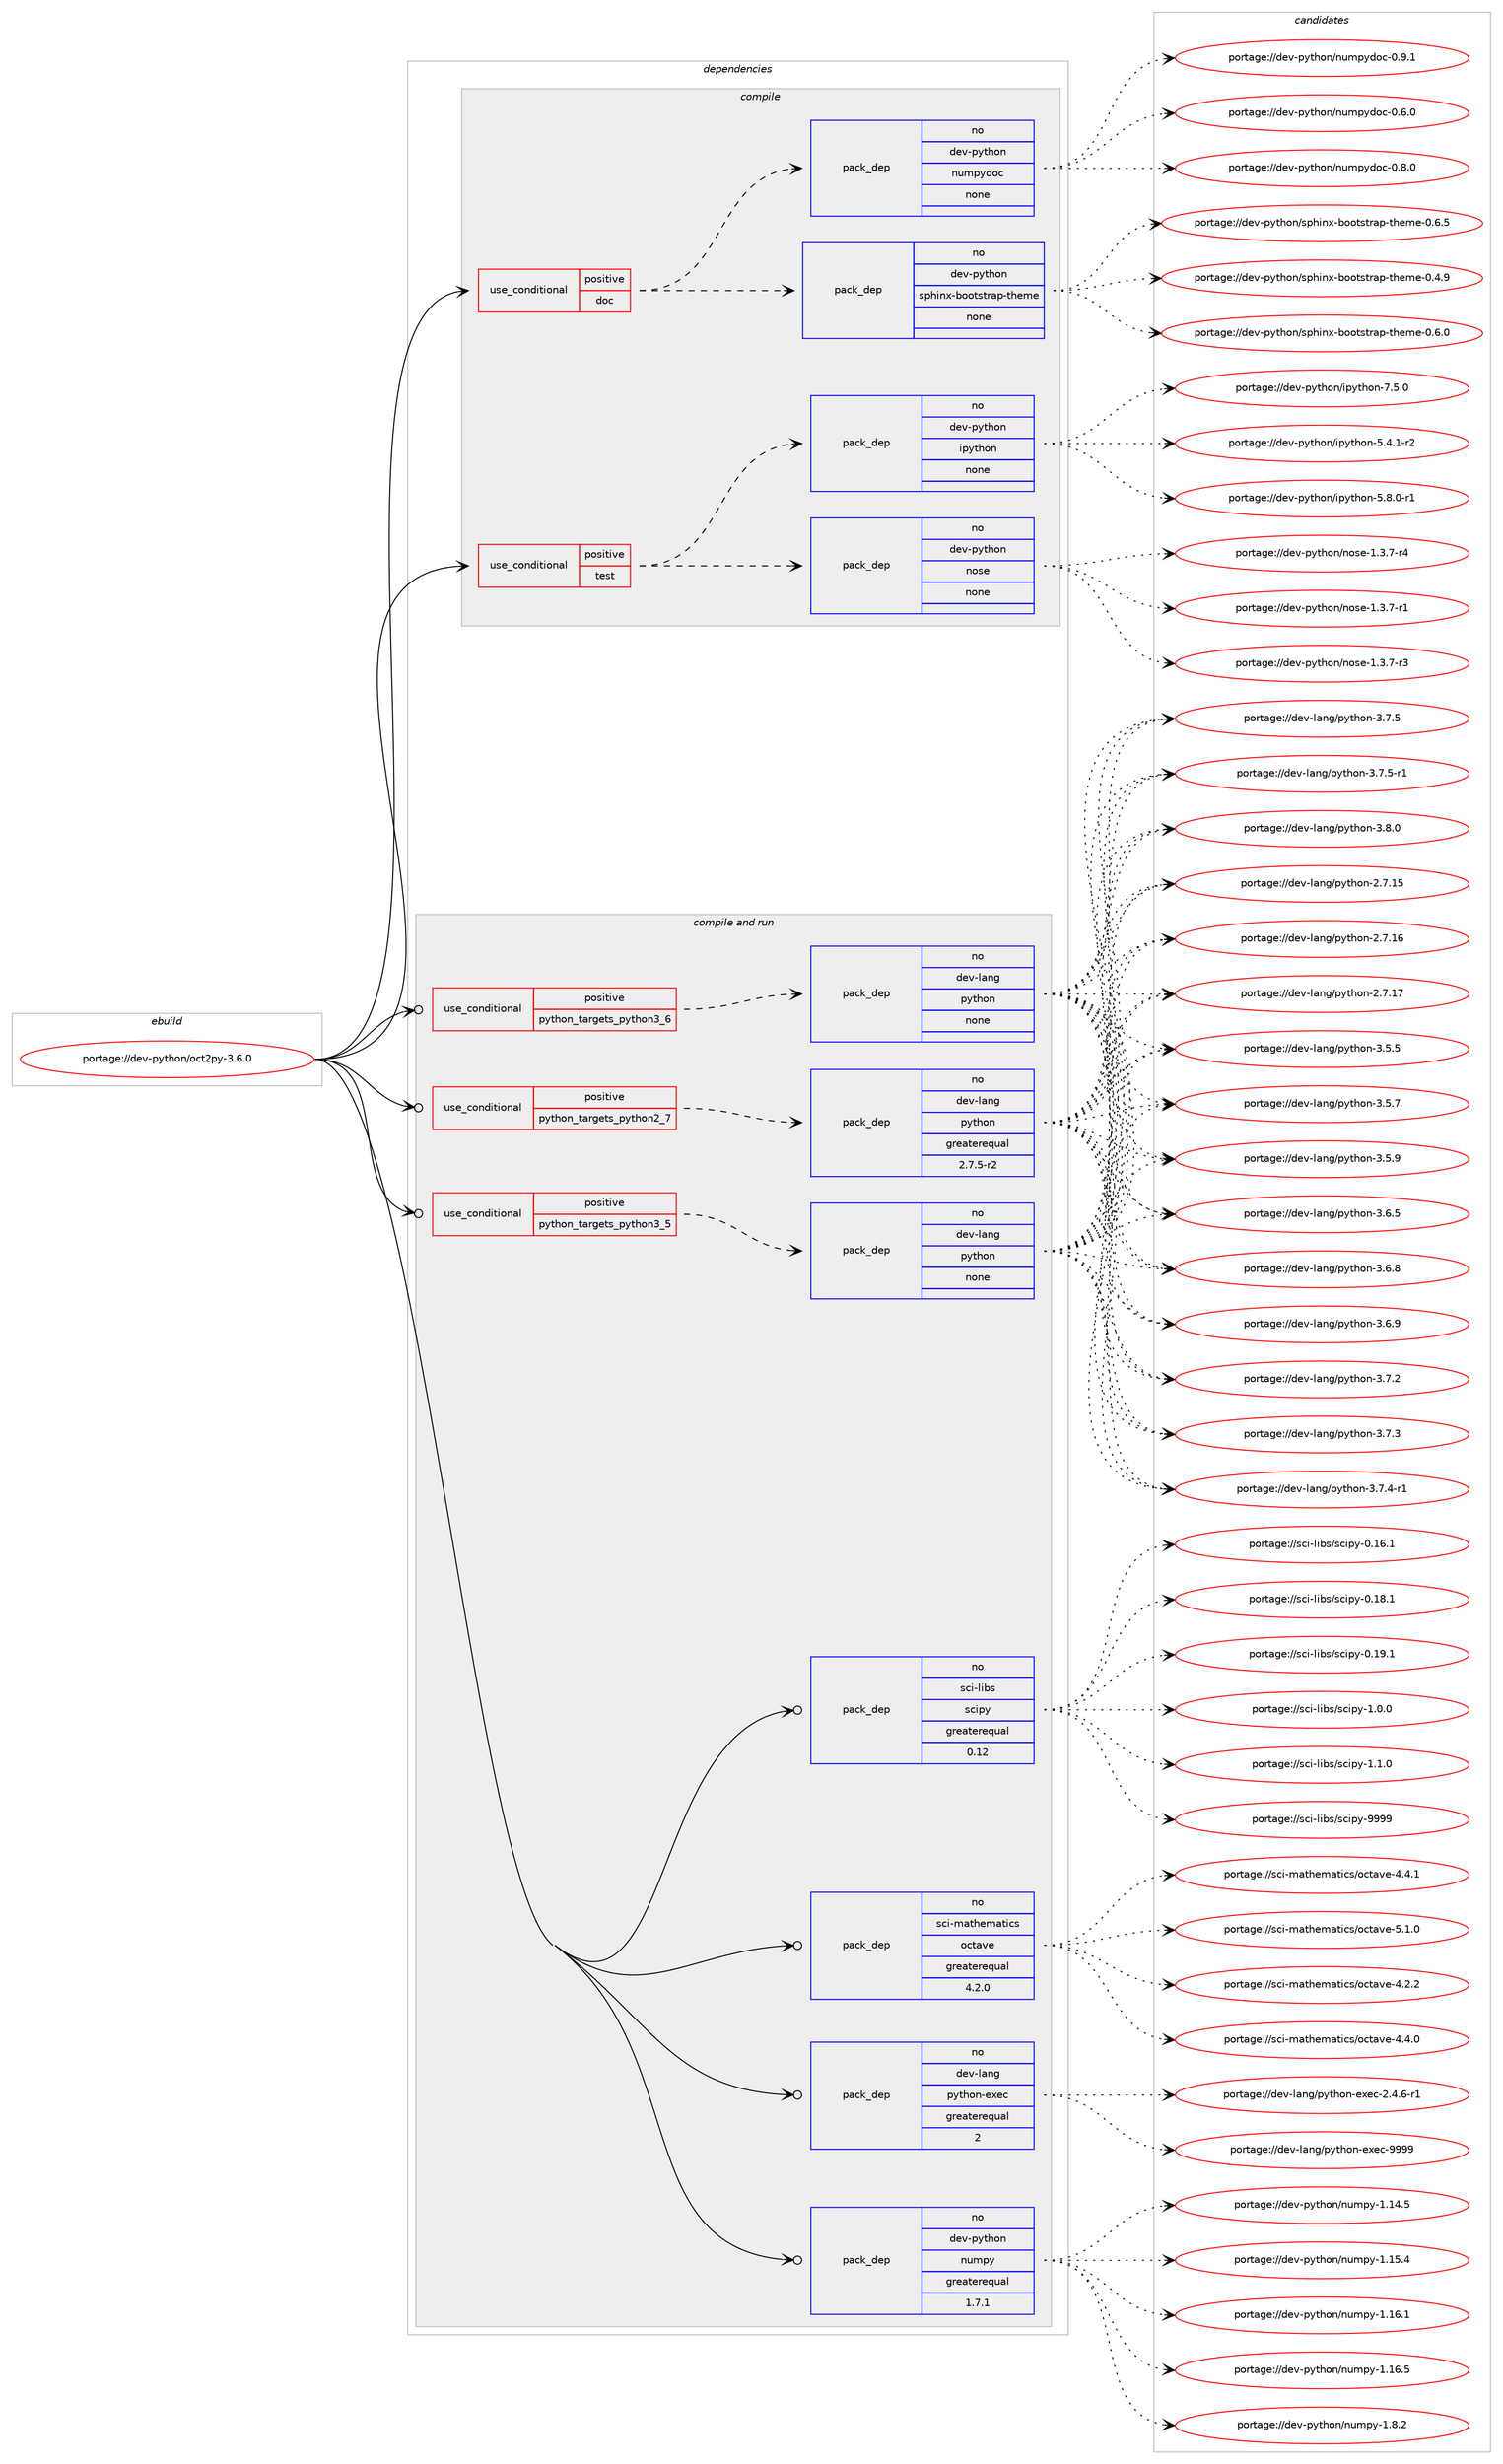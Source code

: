 digraph prolog {

# *************
# Graph options
# *************

newrank=true;
concentrate=true;
compound=true;
graph [rankdir=LR,fontname=Helvetica,fontsize=10,ranksep=1.5];#, ranksep=2.5, nodesep=0.2];
edge  [arrowhead=vee];
node  [fontname=Helvetica,fontsize=10];

# **********
# The ebuild
# **********

subgraph cluster_leftcol {
color=gray;
rank=same;
label=<<i>ebuild</i>>;
id [label="portage://dev-python/oct2py-3.6.0", color=red, width=4, href="../dev-python/oct2py-3.6.0.svg"];
}

# ****************
# The dependencies
# ****************

subgraph cluster_midcol {
color=gray;
label=<<i>dependencies</i>>;
subgraph cluster_compile {
fillcolor="#eeeeee";
style=filled;
label=<<i>compile</i>>;
subgraph cond32791 {
dependency152656 [label=<<TABLE BORDER="0" CELLBORDER="1" CELLSPACING="0" CELLPADDING="4"><TR><TD ROWSPAN="3" CELLPADDING="10">use_conditional</TD></TR><TR><TD>positive</TD></TR><TR><TD>doc</TD></TR></TABLE>>, shape=none, color=red];
subgraph pack116534 {
dependency152657 [label=<<TABLE BORDER="0" CELLBORDER="1" CELLSPACING="0" CELLPADDING="4" WIDTH="220"><TR><TD ROWSPAN="6" CELLPADDING="30">pack_dep</TD></TR><TR><TD WIDTH="110">no</TD></TR><TR><TD>dev-python</TD></TR><TR><TD>sphinx-bootstrap-theme</TD></TR><TR><TD>none</TD></TR><TR><TD></TD></TR></TABLE>>, shape=none, color=blue];
}
dependency152656:e -> dependency152657:w [weight=20,style="dashed",arrowhead="vee"];
subgraph pack116535 {
dependency152658 [label=<<TABLE BORDER="0" CELLBORDER="1" CELLSPACING="0" CELLPADDING="4" WIDTH="220"><TR><TD ROWSPAN="6" CELLPADDING="30">pack_dep</TD></TR><TR><TD WIDTH="110">no</TD></TR><TR><TD>dev-python</TD></TR><TR><TD>numpydoc</TD></TR><TR><TD>none</TD></TR><TR><TD></TD></TR></TABLE>>, shape=none, color=blue];
}
dependency152656:e -> dependency152658:w [weight=20,style="dashed",arrowhead="vee"];
}
id:e -> dependency152656:w [weight=20,style="solid",arrowhead="vee"];
subgraph cond32792 {
dependency152659 [label=<<TABLE BORDER="0" CELLBORDER="1" CELLSPACING="0" CELLPADDING="4"><TR><TD ROWSPAN="3" CELLPADDING="10">use_conditional</TD></TR><TR><TD>positive</TD></TR><TR><TD>test</TD></TR></TABLE>>, shape=none, color=red];
subgraph pack116536 {
dependency152660 [label=<<TABLE BORDER="0" CELLBORDER="1" CELLSPACING="0" CELLPADDING="4" WIDTH="220"><TR><TD ROWSPAN="6" CELLPADDING="30">pack_dep</TD></TR><TR><TD WIDTH="110">no</TD></TR><TR><TD>dev-python</TD></TR><TR><TD>nose</TD></TR><TR><TD>none</TD></TR><TR><TD></TD></TR></TABLE>>, shape=none, color=blue];
}
dependency152659:e -> dependency152660:w [weight=20,style="dashed",arrowhead="vee"];
subgraph pack116537 {
dependency152661 [label=<<TABLE BORDER="0" CELLBORDER="1" CELLSPACING="0" CELLPADDING="4" WIDTH="220"><TR><TD ROWSPAN="6" CELLPADDING="30">pack_dep</TD></TR><TR><TD WIDTH="110">no</TD></TR><TR><TD>dev-python</TD></TR><TR><TD>ipython</TD></TR><TR><TD>none</TD></TR><TR><TD></TD></TR></TABLE>>, shape=none, color=blue];
}
dependency152659:e -> dependency152661:w [weight=20,style="dashed",arrowhead="vee"];
}
id:e -> dependency152659:w [weight=20,style="solid",arrowhead="vee"];
}
subgraph cluster_compileandrun {
fillcolor="#eeeeee";
style=filled;
label=<<i>compile and run</i>>;
subgraph cond32793 {
dependency152662 [label=<<TABLE BORDER="0" CELLBORDER="1" CELLSPACING="0" CELLPADDING="4"><TR><TD ROWSPAN="3" CELLPADDING="10">use_conditional</TD></TR><TR><TD>positive</TD></TR><TR><TD>python_targets_python2_7</TD></TR></TABLE>>, shape=none, color=red];
subgraph pack116538 {
dependency152663 [label=<<TABLE BORDER="0" CELLBORDER="1" CELLSPACING="0" CELLPADDING="4" WIDTH="220"><TR><TD ROWSPAN="6" CELLPADDING="30">pack_dep</TD></TR><TR><TD WIDTH="110">no</TD></TR><TR><TD>dev-lang</TD></TR><TR><TD>python</TD></TR><TR><TD>greaterequal</TD></TR><TR><TD>2.7.5-r2</TD></TR></TABLE>>, shape=none, color=blue];
}
dependency152662:e -> dependency152663:w [weight=20,style="dashed",arrowhead="vee"];
}
id:e -> dependency152662:w [weight=20,style="solid",arrowhead="odotvee"];
subgraph cond32794 {
dependency152664 [label=<<TABLE BORDER="0" CELLBORDER="1" CELLSPACING="0" CELLPADDING="4"><TR><TD ROWSPAN="3" CELLPADDING="10">use_conditional</TD></TR><TR><TD>positive</TD></TR><TR><TD>python_targets_python3_5</TD></TR></TABLE>>, shape=none, color=red];
subgraph pack116539 {
dependency152665 [label=<<TABLE BORDER="0" CELLBORDER="1" CELLSPACING="0" CELLPADDING="4" WIDTH="220"><TR><TD ROWSPAN="6" CELLPADDING="30">pack_dep</TD></TR><TR><TD WIDTH="110">no</TD></TR><TR><TD>dev-lang</TD></TR><TR><TD>python</TD></TR><TR><TD>none</TD></TR><TR><TD></TD></TR></TABLE>>, shape=none, color=blue];
}
dependency152664:e -> dependency152665:w [weight=20,style="dashed",arrowhead="vee"];
}
id:e -> dependency152664:w [weight=20,style="solid",arrowhead="odotvee"];
subgraph cond32795 {
dependency152666 [label=<<TABLE BORDER="0" CELLBORDER="1" CELLSPACING="0" CELLPADDING="4"><TR><TD ROWSPAN="3" CELLPADDING="10">use_conditional</TD></TR><TR><TD>positive</TD></TR><TR><TD>python_targets_python3_6</TD></TR></TABLE>>, shape=none, color=red];
subgraph pack116540 {
dependency152667 [label=<<TABLE BORDER="0" CELLBORDER="1" CELLSPACING="0" CELLPADDING="4" WIDTH="220"><TR><TD ROWSPAN="6" CELLPADDING="30">pack_dep</TD></TR><TR><TD WIDTH="110">no</TD></TR><TR><TD>dev-lang</TD></TR><TR><TD>python</TD></TR><TR><TD>none</TD></TR><TR><TD></TD></TR></TABLE>>, shape=none, color=blue];
}
dependency152666:e -> dependency152667:w [weight=20,style="dashed",arrowhead="vee"];
}
id:e -> dependency152666:w [weight=20,style="solid",arrowhead="odotvee"];
subgraph pack116541 {
dependency152668 [label=<<TABLE BORDER="0" CELLBORDER="1" CELLSPACING="0" CELLPADDING="4" WIDTH="220"><TR><TD ROWSPAN="6" CELLPADDING="30">pack_dep</TD></TR><TR><TD WIDTH="110">no</TD></TR><TR><TD>dev-lang</TD></TR><TR><TD>python-exec</TD></TR><TR><TD>greaterequal</TD></TR><TR><TD>2</TD></TR></TABLE>>, shape=none, color=blue];
}
id:e -> dependency152668:w [weight=20,style="solid",arrowhead="odotvee"];
subgraph pack116542 {
dependency152669 [label=<<TABLE BORDER="0" CELLBORDER="1" CELLSPACING="0" CELLPADDING="4" WIDTH="220"><TR><TD ROWSPAN="6" CELLPADDING="30">pack_dep</TD></TR><TR><TD WIDTH="110">no</TD></TR><TR><TD>dev-python</TD></TR><TR><TD>numpy</TD></TR><TR><TD>greaterequal</TD></TR><TR><TD>1.7.1</TD></TR></TABLE>>, shape=none, color=blue];
}
id:e -> dependency152669:w [weight=20,style="solid",arrowhead="odotvee"];
subgraph pack116543 {
dependency152670 [label=<<TABLE BORDER="0" CELLBORDER="1" CELLSPACING="0" CELLPADDING="4" WIDTH="220"><TR><TD ROWSPAN="6" CELLPADDING="30">pack_dep</TD></TR><TR><TD WIDTH="110">no</TD></TR><TR><TD>sci-libs</TD></TR><TR><TD>scipy</TD></TR><TR><TD>greaterequal</TD></TR><TR><TD>0.12</TD></TR></TABLE>>, shape=none, color=blue];
}
id:e -> dependency152670:w [weight=20,style="solid",arrowhead="odotvee"];
subgraph pack116544 {
dependency152671 [label=<<TABLE BORDER="0" CELLBORDER="1" CELLSPACING="0" CELLPADDING="4" WIDTH="220"><TR><TD ROWSPAN="6" CELLPADDING="30">pack_dep</TD></TR><TR><TD WIDTH="110">no</TD></TR><TR><TD>sci-mathematics</TD></TR><TR><TD>octave</TD></TR><TR><TD>greaterequal</TD></TR><TR><TD>4.2.0</TD></TR></TABLE>>, shape=none, color=blue];
}
id:e -> dependency152671:w [weight=20,style="solid",arrowhead="odotvee"];
}
subgraph cluster_run {
fillcolor="#eeeeee";
style=filled;
label=<<i>run</i>>;
}
}

# **************
# The candidates
# **************

subgraph cluster_choices {
rank=same;
color=gray;
label=<<i>candidates</i>>;

subgraph choice116534 {
color=black;
nodesep=1;
choiceportage100101118451121211161041111104711511210410511012045981111111161151161149711245116104101109101454846524657 [label="portage://dev-python/sphinx-bootstrap-theme-0.4.9", color=red, width=4,href="../dev-python/sphinx-bootstrap-theme-0.4.9.svg"];
choiceportage100101118451121211161041111104711511210410511012045981111111161151161149711245116104101109101454846544648 [label="portage://dev-python/sphinx-bootstrap-theme-0.6.0", color=red, width=4,href="../dev-python/sphinx-bootstrap-theme-0.6.0.svg"];
choiceportage100101118451121211161041111104711511210410511012045981111111161151161149711245116104101109101454846544653 [label="portage://dev-python/sphinx-bootstrap-theme-0.6.5", color=red, width=4,href="../dev-python/sphinx-bootstrap-theme-0.6.5.svg"];
dependency152657:e -> choiceportage100101118451121211161041111104711511210410511012045981111111161151161149711245116104101109101454846524657:w [style=dotted,weight="100"];
dependency152657:e -> choiceportage100101118451121211161041111104711511210410511012045981111111161151161149711245116104101109101454846544648:w [style=dotted,weight="100"];
dependency152657:e -> choiceportage100101118451121211161041111104711511210410511012045981111111161151161149711245116104101109101454846544653:w [style=dotted,weight="100"];
}
subgraph choice116535 {
color=black;
nodesep=1;
choiceportage100101118451121211161041111104711011710911212110011199454846544648 [label="portage://dev-python/numpydoc-0.6.0", color=red, width=4,href="../dev-python/numpydoc-0.6.0.svg"];
choiceportage100101118451121211161041111104711011710911212110011199454846564648 [label="portage://dev-python/numpydoc-0.8.0", color=red, width=4,href="../dev-python/numpydoc-0.8.0.svg"];
choiceportage100101118451121211161041111104711011710911212110011199454846574649 [label="portage://dev-python/numpydoc-0.9.1", color=red, width=4,href="../dev-python/numpydoc-0.9.1.svg"];
dependency152658:e -> choiceportage100101118451121211161041111104711011710911212110011199454846544648:w [style=dotted,weight="100"];
dependency152658:e -> choiceportage100101118451121211161041111104711011710911212110011199454846564648:w [style=dotted,weight="100"];
dependency152658:e -> choiceportage100101118451121211161041111104711011710911212110011199454846574649:w [style=dotted,weight="100"];
}
subgraph choice116536 {
color=black;
nodesep=1;
choiceportage10010111845112121116104111110471101111151014549465146554511449 [label="portage://dev-python/nose-1.3.7-r1", color=red, width=4,href="../dev-python/nose-1.3.7-r1.svg"];
choiceportage10010111845112121116104111110471101111151014549465146554511451 [label="portage://dev-python/nose-1.3.7-r3", color=red, width=4,href="../dev-python/nose-1.3.7-r3.svg"];
choiceportage10010111845112121116104111110471101111151014549465146554511452 [label="portage://dev-python/nose-1.3.7-r4", color=red, width=4,href="../dev-python/nose-1.3.7-r4.svg"];
dependency152660:e -> choiceportage10010111845112121116104111110471101111151014549465146554511449:w [style=dotted,weight="100"];
dependency152660:e -> choiceportage10010111845112121116104111110471101111151014549465146554511451:w [style=dotted,weight="100"];
dependency152660:e -> choiceportage10010111845112121116104111110471101111151014549465146554511452:w [style=dotted,weight="100"];
}
subgraph choice116537 {
color=black;
nodesep=1;
choiceportage10010111845112121116104111110471051121211161041111104553465246494511450 [label="portage://dev-python/ipython-5.4.1-r2", color=red, width=4,href="../dev-python/ipython-5.4.1-r2.svg"];
choiceportage10010111845112121116104111110471051121211161041111104553465646484511449 [label="portage://dev-python/ipython-5.8.0-r1", color=red, width=4,href="../dev-python/ipython-5.8.0-r1.svg"];
choiceportage1001011184511212111610411111047105112121116104111110455546534648 [label="portage://dev-python/ipython-7.5.0", color=red, width=4,href="../dev-python/ipython-7.5.0.svg"];
dependency152661:e -> choiceportage10010111845112121116104111110471051121211161041111104553465246494511450:w [style=dotted,weight="100"];
dependency152661:e -> choiceportage10010111845112121116104111110471051121211161041111104553465646484511449:w [style=dotted,weight="100"];
dependency152661:e -> choiceportage1001011184511212111610411111047105112121116104111110455546534648:w [style=dotted,weight="100"];
}
subgraph choice116538 {
color=black;
nodesep=1;
choiceportage10010111845108971101034711212111610411111045504655464953 [label="portage://dev-lang/python-2.7.15", color=red, width=4,href="../dev-lang/python-2.7.15.svg"];
choiceportage10010111845108971101034711212111610411111045504655464954 [label="portage://dev-lang/python-2.7.16", color=red, width=4,href="../dev-lang/python-2.7.16.svg"];
choiceportage10010111845108971101034711212111610411111045504655464955 [label="portage://dev-lang/python-2.7.17", color=red, width=4,href="../dev-lang/python-2.7.17.svg"];
choiceportage100101118451089711010347112121116104111110455146534653 [label="portage://dev-lang/python-3.5.5", color=red, width=4,href="../dev-lang/python-3.5.5.svg"];
choiceportage100101118451089711010347112121116104111110455146534655 [label="portage://dev-lang/python-3.5.7", color=red, width=4,href="../dev-lang/python-3.5.7.svg"];
choiceportage100101118451089711010347112121116104111110455146534657 [label="portage://dev-lang/python-3.5.9", color=red, width=4,href="../dev-lang/python-3.5.9.svg"];
choiceportage100101118451089711010347112121116104111110455146544653 [label="portage://dev-lang/python-3.6.5", color=red, width=4,href="../dev-lang/python-3.6.5.svg"];
choiceportage100101118451089711010347112121116104111110455146544656 [label="portage://dev-lang/python-3.6.8", color=red, width=4,href="../dev-lang/python-3.6.8.svg"];
choiceportage100101118451089711010347112121116104111110455146544657 [label="portage://dev-lang/python-3.6.9", color=red, width=4,href="../dev-lang/python-3.6.9.svg"];
choiceportage100101118451089711010347112121116104111110455146554650 [label="portage://dev-lang/python-3.7.2", color=red, width=4,href="../dev-lang/python-3.7.2.svg"];
choiceportage100101118451089711010347112121116104111110455146554651 [label="portage://dev-lang/python-3.7.3", color=red, width=4,href="../dev-lang/python-3.7.3.svg"];
choiceportage1001011184510897110103471121211161041111104551465546524511449 [label="portage://dev-lang/python-3.7.4-r1", color=red, width=4,href="../dev-lang/python-3.7.4-r1.svg"];
choiceportage100101118451089711010347112121116104111110455146554653 [label="portage://dev-lang/python-3.7.5", color=red, width=4,href="../dev-lang/python-3.7.5.svg"];
choiceportage1001011184510897110103471121211161041111104551465546534511449 [label="portage://dev-lang/python-3.7.5-r1", color=red, width=4,href="../dev-lang/python-3.7.5-r1.svg"];
choiceportage100101118451089711010347112121116104111110455146564648 [label="portage://dev-lang/python-3.8.0", color=red, width=4,href="../dev-lang/python-3.8.0.svg"];
dependency152663:e -> choiceportage10010111845108971101034711212111610411111045504655464953:w [style=dotted,weight="100"];
dependency152663:e -> choiceportage10010111845108971101034711212111610411111045504655464954:w [style=dotted,weight="100"];
dependency152663:e -> choiceportage10010111845108971101034711212111610411111045504655464955:w [style=dotted,weight="100"];
dependency152663:e -> choiceportage100101118451089711010347112121116104111110455146534653:w [style=dotted,weight="100"];
dependency152663:e -> choiceportage100101118451089711010347112121116104111110455146534655:w [style=dotted,weight="100"];
dependency152663:e -> choiceportage100101118451089711010347112121116104111110455146534657:w [style=dotted,weight="100"];
dependency152663:e -> choiceportage100101118451089711010347112121116104111110455146544653:w [style=dotted,weight="100"];
dependency152663:e -> choiceportage100101118451089711010347112121116104111110455146544656:w [style=dotted,weight="100"];
dependency152663:e -> choiceportage100101118451089711010347112121116104111110455146544657:w [style=dotted,weight="100"];
dependency152663:e -> choiceportage100101118451089711010347112121116104111110455146554650:w [style=dotted,weight="100"];
dependency152663:e -> choiceportage100101118451089711010347112121116104111110455146554651:w [style=dotted,weight="100"];
dependency152663:e -> choiceportage1001011184510897110103471121211161041111104551465546524511449:w [style=dotted,weight="100"];
dependency152663:e -> choiceportage100101118451089711010347112121116104111110455146554653:w [style=dotted,weight="100"];
dependency152663:e -> choiceportage1001011184510897110103471121211161041111104551465546534511449:w [style=dotted,weight="100"];
dependency152663:e -> choiceportage100101118451089711010347112121116104111110455146564648:w [style=dotted,weight="100"];
}
subgraph choice116539 {
color=black;
nodesep=1;
choiceportage10010111845108971101034711212111610411111045504655464953 [label="portage://dev-lang/python-2.7.15", color=red, width=4,href="../dev-lang/python-2.7.15.svg"];
choiceportage10010111845108971101034711212111610411111045504655464954 [label="portage://dev-lang/python-2.7.16", color=red, width=4,href="../dev-lang/python-2.7.16.svg"];
choiceportage10010111845108971101034711212111610411111045504655464955 [label="portage://dev-lang/python-2.7.17", color=red, width=4,href="../dev-lang/python-2.7.17.svg"];
choiceportage100101118451089711010347112121116104111110455146534653 [label="portage://dev-lang/python-3.5.5", color=red, width=4,href="../dev-lang/python-3.5.5.svg"];
choiceportage100101118451089711010347112121116104111110455146534655 [label="portage://dev-lang/python-3.5.7", color=red, width=4,href="../dev-lang/python-3.5.7.svg"];
choiceportage100101118451089711010347112121116104111110455146534657 [label="portage://dev-lang/python-3.5.9", color=red, width=4,href="../dev-lang/python-3.5.9.svg"];
choiceportage100101118451089711010347112121116104111110455146544653 [label="portage://dev-lang/python-3.6.5", color=red, width=4,href="../dev-lang/python-3.6.5.svg"];
choiceportage100101118451089711010347112121116104111110455146544656 [label="portage://dev-lang/python-3.6.8", color=red, width=4,href="../dev-lang/python-3.6.8.svg"];
choiceportage100101118451089711010347112121116104111110455146544657 [label="portage://dev-lang/python-3.6.9", color=red, width=4,href="../dev-lang/python-3.6.9.svg"];
choiceportage100101118451089711010347112121116104111110455146554650 [label="portage://dev-lang/python-3.7.2", color=red, width=4,href="../dev-lang/python-3.7.2.svg"];
choiceportage100101118451089711010347112121116104111110455146554651 [label="portage://dev-lang/python-3.7.3", color=red, width=4,href="../dev-lang/python-3.7.3.svg"];
choiceportage1001011184510897110103471121211161041111104551465546524511449 [label="portage://dev-lang/python-3.7.4-r1", color=red, width=4,href="../dev-lang/python-3.7.4-r1.svg"];
choiceportage100101118451089711010347112121116104111110455146554653 [label="portage://dev-lang/python-3.7.5", color=red, width=4,href="../dev-lang/python-3.7.5.svg"];
choiceportage1001011184510897110103471121211161041111104551465546534511449 [label="portage://dev-lang/python-3.7.5-r1", color=red, width=4,href="../dev-lang/python-3.7.5-r1.svg"];
choiceportage100101118451089711010347112121116104111110455146564648 [label="portage://dev-lang/python-3.8.0", color=red, width=4,href="../dev-lang/python-3.8.0.svg"];
dependency152665:e -> choiceportage10010111845108971101034711212111610411111045504655464953:w [style=dotted,weight="100"];
dependency152665:e -> choiceportage10010111845108971101034711212111610411111045504655464954:w [style=dotted,weight="100"];
dependency152665:e -> choiceportage10010111845108971101034711212111610411111045504655464955:w [style=dotted,weight="100"];
dependency152665:e -> choiceportage100101118451089711010347112121116104111110455146534653:w [style=dotted,weight="100"];
dependency152665:e -> choiceportage100101118451089711010347112121116104111110455146534655:w [style=dotted,weight="100"];
dependency152665:e -> choiceportage100101118451089711010347112121116104111110455146534657:w [style=dotted,weight="100"];
dependency152665:e -> choiceportage100101118451089711010347112121116104111110455146544653:w [style=dotted,weight="100"];
dependency152665:e -> choiceportage100101118451089711010347112121116104111110455146544656:w [style=dotted,weight="100"];
dependency152665:e -> choiceportage100101118451089711010347112121116104111110455146544657:w [style=dotted,weight="100"];
dependency152665:e -> choiceportage100101118451089711010347112121116104111110455146554650:w [style=dotted,weight="100"];
dependency152665:e -> choiceportage100101118451089711010347112121116104111110455146554651:w [style=dotted,weight="100"];
dependency152665:e -> choiceportage1001011184510897110103471121211161041111104551465546524511449:w [style=dotted,weight="100"];
dependency152665:e -> choiceportage100101118451089711010347112121116104111110455146554653:w [style=dotted,weight="100"];
dependency152665:e -> choiceportage1001011184510897110103471121211161041111104551465546534511449:w [style=dotted,weight="100"];
dependency152665:e -> choiceportage100101118451089711010347112121116104111110455146564648:w [style=dotted,weight="100"];
}
subgraph choice116540 {
color=black;
nodesep=1;
choiceportage10010111845108971101034711212111610411111045504655464953 [label="portage://dev-lang/python-2.7.15", color=red, width=4,href="../dev-lang/python-2.7.15.svg"];
choiceportage10010111845108971101034711212111610411111045504655464954 [label="portage://dev-lang/python-2.7.16", color=red, width=4,href="../dev-lang/python-2.7.16.svg"];
choiceportage10010111845108971101034711212111610411111045504655464955 [label="portage://dev-lang/python-2.7.17", color=red, width=4,href="../dev-lang/python-2.7.17.svg"];
choiceportage100101118451089711010347112121116104111110455146534653 [label="portage://dev-lang/python-3.5.5", color=red, width=4,href="../dev-lang/python-3.5.5.svg"];
choiceportage100101118451089711010347112121116104111110455146534655 [label="portage://dev-lang/python-3.5.7", color=red, width=4,href="../dev-lang/python-3.5.7.svg"];
choiceportage100101118451089711010347112121116104111110455146534657 [label="portage://dev-lang/python-3.5.9", color=red, width=4,href="../dev-lang/python-3.5.9.svg"];
choiceportage100101118451089711010347112121116104111110455146544653 [label="portage://dev-lang/python-3.6.5", color=red, width=4,href="../dev-lang/python-3.6.5.svg"];
choiceportage100101118451089711010347112121116104111110455146544656 [label="portage://dev-lang/python-3.6.8", color=red, width=4,href="../dev-lang/python-3.6.8.svg"];
choiceportage100101118451089711010347112121116104111110455146544657 [label="portage://dev-lang/python-3.6.9", color=red, width=4,href="../dev-lang/python-3.6.9.svg"];
choiceportage100101118451089711010347112121116104111110455146554650 [label="portage://dev-lang/python-3.7.2", color=red, width=4,href="../dev-lang/python-3.7.2.svg"];
choiceportage100101118451089711010347112121116104111110455146554651 [label="portage://dev-lang/python-3.7.3", color=red, width=4,href="../dev-lang/python-3.7.3.svg"];
choiceportage1001011184510897110103471121211161041111104551465546524511449 [label="portage://dev-lang/python-3.7.4-r1", color=red, width=4,href="../dev-lang/python-3.7.4-r1.svg"];
choiceportage100101118451089711010347112121116104111110455146554653 [label="portage://dev-lang/python-3.7.5", color=red, width=4,href="../dev-lang/python-3.7.5.svg"];
choiceportage1001011184510897110103471121211161041111104551465546534511449 [label="portage://dev-lang/python-3.7.5-r1", color=red, width=4,href="../dev-lang/python-3.7.5-r1.svg"];
choiceportage100101118451089711010347112121116104111110455146564648 [label="portage://dev-lang/python-3.8.0", color=red, width=4,href="../dev-lang/python-3.8.0.svg"];
dependency152667:e -> choiceportage10010111845108971101034711212111610411111045504655464953:w [style=dotted,weight="100"];
dependency152667:e -> choiceportage10010111845108971101034711212111610411111045504655464954:w [style=dotted,weight="100"];
dependency152667:e -> choiceportage10010111845108971101034711212111610411111045504655464955:w [style=dotted,weight="100"];
dependency152667:e -> choiceportage100101118451089711010347112121116104111110455146534653:w [style=dotted,weight="100"];
dependency152667:e -> choiceportage100101118451089711010347112121116104111110455146534655:w [style=dotted,weight="100"];
dependency152667:e -> choiceportage100101118451089711010347112121116104111110455146534657:w [style=dotted,weight="100"];
dependency152667:e -> choiceportage100101118451089711010347112121116104111110455146544653:w [style=dotted,weight="100"];
dependency152667:e -> choiceportage100101118451089711010347112121116104111110455146544656:w [style=dotted,weight="100"];
dependency152667:e -> choiceportage100101118451089711010347112121116104111110455146544657:w [style=dotted,weight="100"];
dependency152667:e -> choiceportage100101118451089711010347112121116104111110455146554650:w [style=dotted,weight="100"];
dependency152667:e -> choiceportage100101118451089711010347112121116104111110455146554651:w [style=dotted,weight="100"];
dependency152667:e -> choiceportage1001011184510897110103471121211161041111104551465546524511449:w [style=dotted,weight="100"];
dependency152667:e -> choiceportage100101118451089711010347112121116104111110455146554653:w [style=dotted,weight="100"];
dependency152667:e -> choiceportage1001011184510897110103471121211161041111104551465546534511449:w [style=dotted,weight="100"];
dependency152667:e -> choiceportage100101118451089711010347112121116104111110455146564648:w [style=dotted,weight="100"];
}
subgraph choice116541 {
color=black;
nodesep=1;
choiceportage10010111845108971101034711212111610411111045101120101994550465246544511449 [label="portage://dev-lang/python-exec-2.4.6-r1", color=red, width=4,href="../dev-lang/python-exec-2.4.6-r1.svg"];
choiceportage10010111845108971101034711212111610411111045101120101994557575757 [label="portage://dev-lang/python-exec-9999", color=red, width=4,href="../dev-lang/python-exec-9999.svg"];
dependency152668:e -> choiceportage10010111845108971101034711212111610411111045101120101994550465246544511449:w [style=dotted,weight="100"];
dependency152668:e -> choiceportage10010111845108971101034711212111610411111045101120101994557575757:w [style=dotted,weight="100"];
}
subgraph choice116542 {
color=black;
nodesep=1;
choiceportage100101118451121211161041111104711011710911212145494649524653 [label="portage://dev-python/numpy-1.14.5", color=red, width=4,href="../dev-python/numpy-1.14.5.svg"];
choiceportage100101118451121211161041111104711011710911212145494649534652 [label="portage://dev-python/numpy-1.15.4", color=red, width=4,href="../dev-python/numpy-1.15.4.svg"];
choiceportage100101118451121211161041111104711011710911212145494649544649 [label="portage://dev-python/numpy-1.16.1", color=red, width=4,href="../dev-python/numpy-1.16.1.svg"];
choiceportage100101118451121211161041111104711011710911212145494649544653 [label="portage://dev-python/numpy-1.16.5", color=red, width=4,href="../dev-python/numpy-1.16.5.svg"];
choiceportage1001011184511212111610411111047110117109112121454946564650 [label="portage://dev-python/numpy-1.8.2", color=red, width=4,href="../dev-python/numpy-1.8.2.svg"];
dependency152669:e -> choiceportage100101118451121211161041111104711011710911212145494649524653:w [style=dotted,weight="100"];
dependency152669:e -> choiceportage100101118451121211161041111104711011710911212145494649534652:w [style=dotted,weight="100"];
dependency152669:e -> choiceportage100101118451121211161041111104711011710911212145494649544649:w [style=dotted,weight="100"];
dependency152669:e -> choiceportage100101118451121211161041111104711011710911212145494649544653:w [style=dotted,weight="100"];
dependency152669:e -> choiceportage1001011184511212111610411111047110117109112121454946564650:w [style=dotted,weight="100"];
}
subgraph choice116543 {
color=black;
nodesep=1;
choiceportage115991054510810598115471159910511212145484649544649 [label="portage://sci-libs/scipy-0.16.1", color=red, width=4,href="../sci-libs/scipy-0.16.1.svg"];
choiceportage115991054510810598115471159910511212145484649564649 [label="portage://sci-libs/scipy-0.18.1", color=red, width=4,href="../sci-libs/scipy-0.18.1.svg"];
choiceportage115991054510810598115471159910511212145484649574649 [label="portage://sci-libs/scipy-0.19.1", color=red, width=4,href="../sci-libs/scipy-0.19.1.svg"];
choiceportage1159910545108105981154711599105112121454946484648 [label="portage://sci-libs/scipy-1.0.0", color=red, width=4,href="../sci-libs/scipy-1.0.0.svg"];
choiceportage1159910545108105981154711599105112121454946494648 [label="portage://sci-libs/scipy-1.1.0", color=red, width=4,href="../sci-libs/scipy-1.1.0.svg"];
choiceportage11599105451081059811547115991051121214557575757 [label="portage://sci-libs/scipy-9999", color=red, width=4,href="../sci-libs/scipy-9999.svg"];
dependency152670:e -> choiceportage115991054510810598115471159910511212145484649544649:w [style=dotted,weight="100"];
dependency152670:e -> choiceportage115991054510810598115471159910511212145484649564649:w [style=dotted,weight="100"];
dependency152670:e -> choiceportage115991054510810598115471159910511212145484649574649:w [style=dotted,weight="100"];
dependency152670:e -> choiceportage1159910545108105981154711599105112121454946484648:w [style=dotted,weight="100"];
dependency152670:e -> choiceportage1159910545108105981154711599105112121454946494648:w [style=dotted,weight="100"];
dependency152670:e -> choiceportage11599105451081059811547115991051121214557575757:w [style=dotted,weight="100"];
}
subgraph choice116544 {
color=black;
nodesep=1;
choiceportage1159910545109971161041011099711610599115471119911697118101455246504650 [label="portage://sci-mathematics/octave-4.2.2", color=red, width=4,href="../sci-mathematics/octave-4.2.2.svg"];
choiceportage1159910545109971161041011099711610599115471119911697118101455246524648 [label="portage://sci-mathematics/octave-4.4.0", color=red, width=4,href="../sci-mathematics/octave-4.4.0.svg"];
choiceportage1159910545109971161041011099711610599115471119911697118101455246524649 [label="portage://sci-mathematics/octave-4.4.1", color=red, width=4,href="../sci-mathematics/octave-4.4.1.svg"];
choiceportage1159910545109971161041011099711610599115471119911697118101455346494648 [label="portage://sci-mathematics/octave-5.1.0", color=red, width=4,href="../sci-mathematics/octave-5.1.0.svg"];
dependency152671:e -> choiceportage1159910545109971161041011099711610599115471119911697118101455246504650:w [style=dotted,weight="100"];
dependency152671:e -> choiceportage1159910545109971161041011099711610599115471119911697118101455246524648:w [style=dotted,weight="100"];
dependency152671:e -> choiceportage1159910545109971161041011099711610599115471119911697118101455246524649:w [style=dotted,weight="100"];
dependency152671:e -> choiceportage1159910545109971161041011099711610599115471119911697118101455346494648:w [style=dotted,weight="100"];
}
}

}

